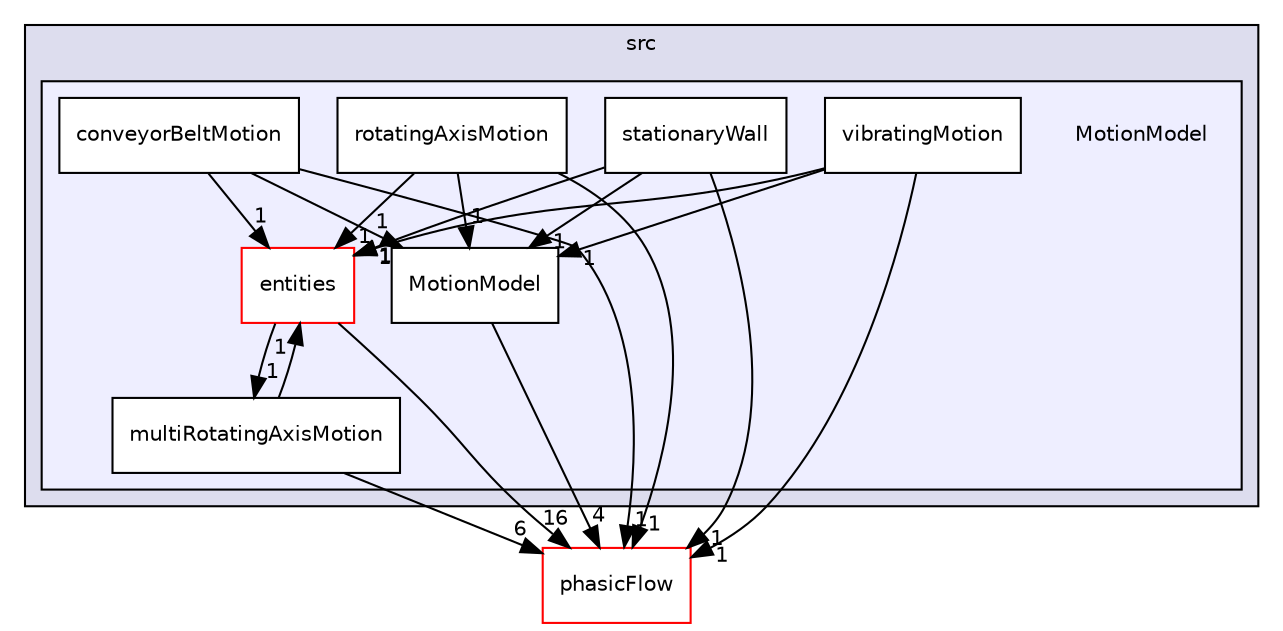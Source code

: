 digraph "src/MotionModel" {
  compound=true
  node [ fontsize="10", fontname="Helvetica"];
  edge [ labelfontsize="10", labelfontname="Helvetica"];
  subgraph clusterdir_68267d1309a1af8e8297ef4c3efbcdba {
    graph [ bgcolor="#ddddee", pencolor="black", label="src" fontname="Helvetica", fontsize="10", URL="dir_68267d1309a1af8e8297ef4c3efbcdba.html"]
  subgraph clusterdir_47ec108d6cccce3c0382fd3240a6cec7 {
    graph [ bgcolor="#eeeeff", pencolor="black", label="" URL="dir_47ec108d6cccce3c0382fd3240a6cec7.html"];
    dir_47ec108d6cccce3c0382fd3240a6cec7 [shape=plaintext label="MotionModel"];
    dir_dd3810f1c15748c6e0bfc56a12a5cd76 [shape=box label="conveyorBeltMotion" color="black" fillcolor="white" style="filled" URL="dir_dd3810f1c15748c6e0bfc56a12a5cd76.html"];
    dir_dfffb364e858dce2ad53d04d398ac8d4 [shape=box label="entities" color="red" fillcolor="white" style="filled" URL="dir_dfffb364e858dce2ad53d04d398ac8d4.html"];
    dir_affaf0a3e6a993f9f7cb2b52f691b125 [shape=box label="MotionModel" color="black" fillcolor="white" style="filled" URL="dir_affaf0a3e6a993f9f7cb2b52f691b125.html"];
    dir_8e8c2a5f4ee72bf74c7e222eb5b66550 [shape=box label="multiRotatingAxisMotion" color="black" fillcolor="white" style="filled" URL="dir_8e8c2a5f4ee72bf74c7e222eb5b66550.html"];
    dir_408efdbb0a8c1fb1df64aa885b379930 [shape=box label="rotatingAxisMotion" color="black" fillcolor="white" style="filled" URL="dir_408efdbb0a8c1fb1df64aa885b379930.html"];
    dir_e3eef04baf3fdbac9fb7b9620049be3c [shape=box label="stationaryWall" color="black" fillcolor="white" style="filled" URL="dir_e3eef04baf3fdbac9fb7b9620049be3c.html"];
    dir_a2cca99c35024c251f1963ba0f8f274b [shape=box label="vibratingMotion" color="black" fillcolor="white" style="filled" URL="dir_a2cca99c35024c251f1963ba0f8f274b.html"];
  }
  }
  dir_cd7a5046d028e114fc17b2ebc2bd02d2 [shape=box label="phasicFlow" fillcolor="white" style="filled" color="red" URL="dir_cd7a5046d028e114fc17b2ebc2bd02d2.html"];
  dir_dfffb364e858dce2ad53d04d398ac8d4->dir_cd7a5046d028e114fc17b2ebc2bd02d2 [headlabel="16", labeldistance=1.5 headhref="dir_000051_000031.html"];
  dir_dfffb364e858dce2ad53d04d398ac8d4->dir_8e8c2a5f4ee72bf74c7e222eb5b66550 [headlabel="1", labeldistance=1.5 headhref="dir_000051_000059.html"];
  dir_e3eef04baf3fdbac9fb7b9620049be3c->dir_dfffb364e858dce2ad53d04d398ac8d4 [headlabel="1", labeldistance=1.5 headhref="dir_000061_000051.html"];
  dir_e3eef04baf3fdbac9fb7b9620049be3c->dir_cd7a5046d028e114fc17b2ebc2bd02d2 [headlabel="1", labeldistance=1.5 headhref="dir_000061_000031.html"];
  dir_e3eef04baf3fdbac9fb7b9620049be3c->dir_affaf0a3e6a993f9f7cb2b52f691b125 [headlabel="1", labeldistance=1.5 headhref="dir_000061_000058.html"];
  dir_dd3810f1c15748c6e0bfc56a12a5cd76->dir_dfffb364e858dce2ad53d04d398ac8d4 [headlabel="1", labeldistance=1.5 headhref="dir_000050_000051.html"];
  dir_dd3810f1c15748c6e0bfc56a12a5cd76->dir_cd7a5046d028e114fc17b2ebc2bd02d2 [headlabel="1", labeldistance=1.5 headhref="dir_000050_000031.html"];
  dir_dd3810f1c15748c6e0bfc56a12a5cd76->dir_affaf0a3e6a993f9f7cb2b52f691b125 [headlabel="1", labeldistance=1.5 headhref="dir_000050_000058.html"];
  dir_a2cca99c35024c251f1963ba0f8f274b->dir_dfffb364e858dce2ad53d04d398ac8d4 [headlabel="1", labeldistance=1.5 headhref="dir_000062_000051.html"];
  dir_a2cca99c35024c251f1963ba0f8f274b->dir_cd7a5046d028e114fc17b2ebc2bd02d2 [headlabel="1", labeldistance=1.5 headhref="dir_000062_000031.html"];
  dir_a2cca99c35024c251f1963ba0f8f274b->dir_affaf0a3e6a993f9f7cb2b52f691b125 [headlabel="1", labeldistance=1.5 headhref="dir_000062_000058.html"];
  dir_affaf0a3e6a993f9f7cb2b52f691b125->dir_cd7a5046d028e114fc17b2ebc2bd02d2 [headlabel="4", labeldistance=1.5 headhref="dir_000058_000031.html"];
  dir_408efdbb0a8c1fb1df64aa885b379930->dir_dfffb364e858dce2ad53d04d398ac8d4 [headlabel="1", labeldistance=1.5 headhref="dir_000060_000051.html"];
  dir_408efdbb0a8c1fb1df64aa885b379930->dir_cd7a5046d028e114fc17b2ebc2bd02d2 [headlabel="1", labeldistance=1.5 headhref="dir_000060_000031.html"];
  dir_408efdbb0a8c1fb1df64aa885b379930->dir_affaf0a3e6a993f9f7cb2b52f691b125 [headlabel="1", labeldistance=1.5 headhref="dir_000060_000058.html"];
  dir_8e8c2a5f4ee72bf74c7e222eb5b66550->dir_dfffb364e858dce2ad53d04d398ac8d4 [headlabel="1", labeldistance=1.5 headhref="dir_000059_000051.html"];
  dir_8e8c2a5f4ee72bf74c7e222eb5b66550->dir_cd7a5046d028e114fc17b2ebc2bd02d2 [headlabel="6", labeldistance=1.5 headhref="dir_000059_000031.html"];
}
